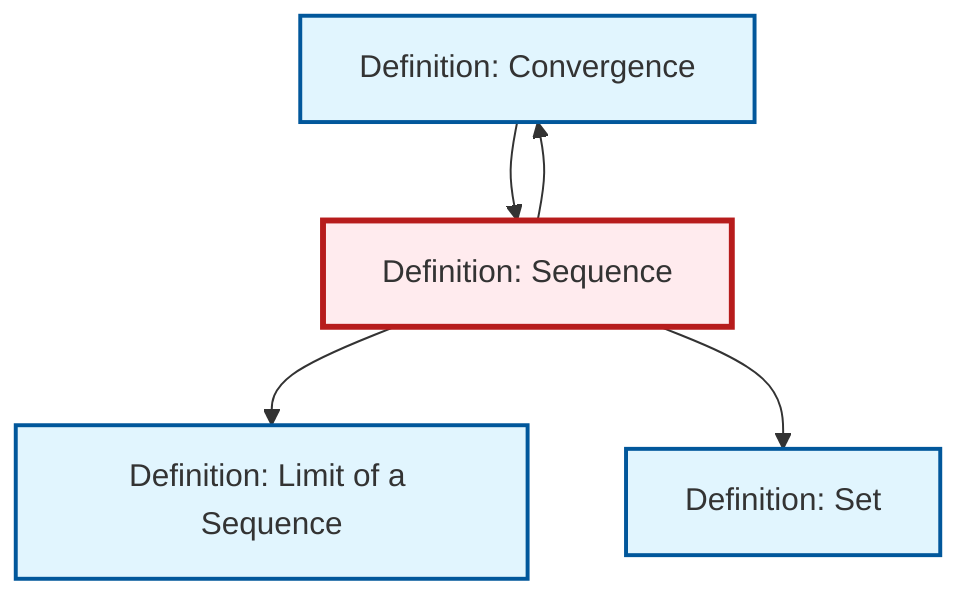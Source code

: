 graph TD
    classDef definition fill:#e1f5fe,stroke:#01579b,stroke-width:2px
    classDef theorem fill:#f3e5f5,stroke:#4a148c,stroke-width:2px
    classDef axiom fill:#fff3e0,stroke:#e65100,stroke-width:2px
    classDef example fill:#e8f5e9,stroke:#1b5e20,stroke-width:2px
    classDef current fill:#ffebee,stroke:#b71c1c,stroke-width:3px
    def-set["Definition: Set"]:::definition
    def-convergence["Definition: Convergence"]:::definition
    def-sequence["Definition: Sequence"]:::definition
    def-limit["Definition: Limit of a Sequence"]:::definition
    def-sequence --> def-limit
    def-sequence --> def-convergence
    def-convergence --> def-sequence
    def-sequence --> def-set
    class def-sequence current